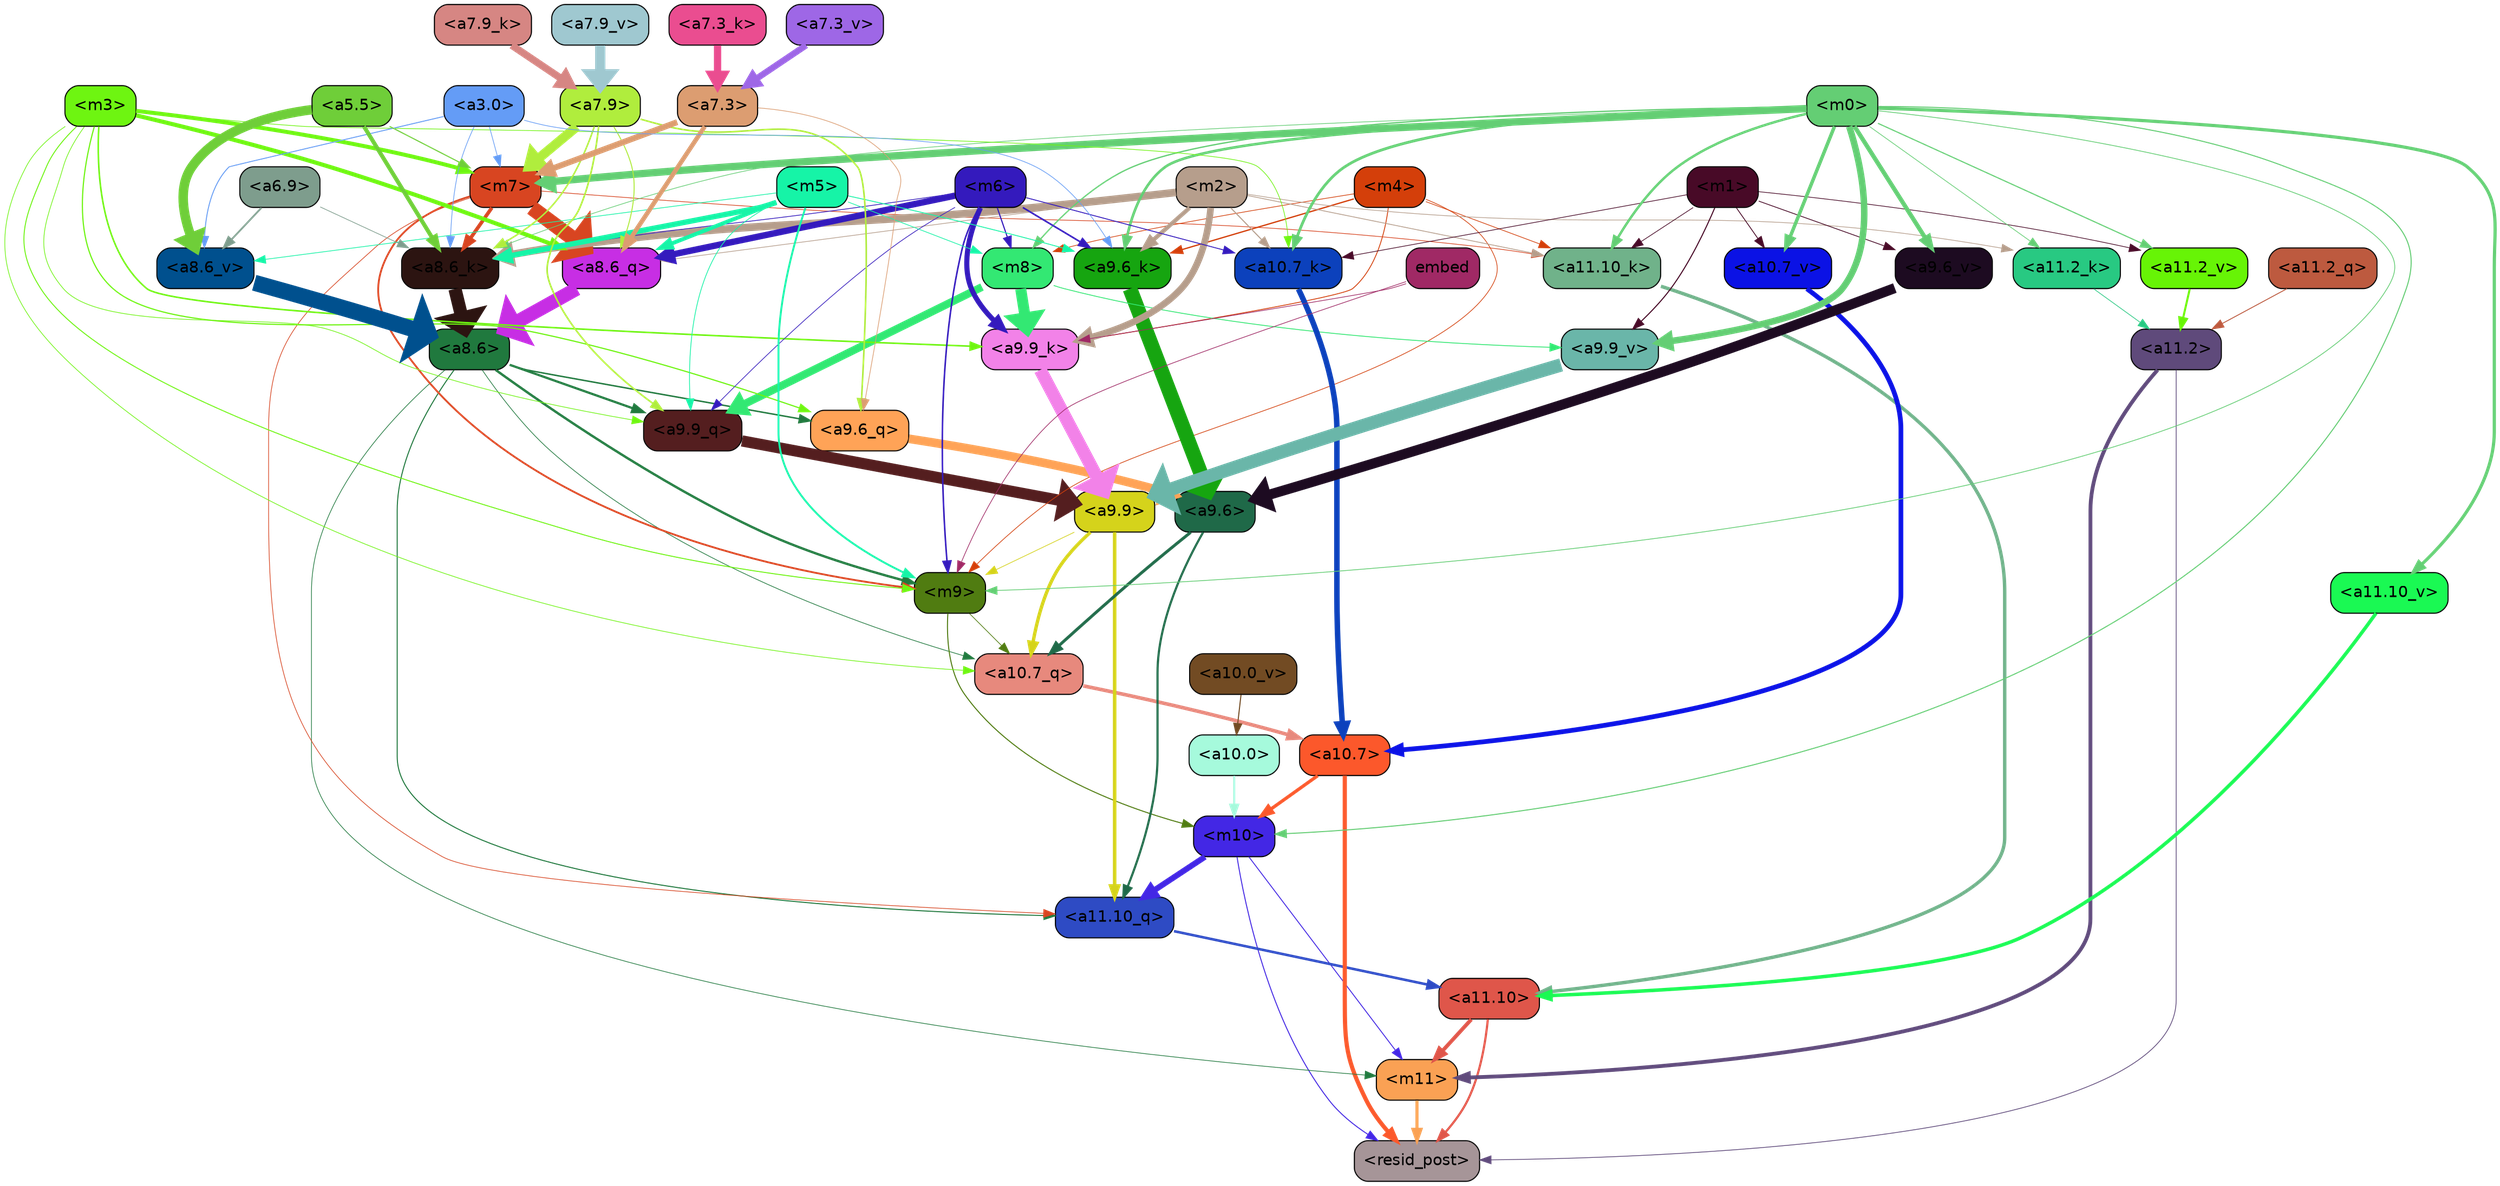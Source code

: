 strict digraph "" {
	graph [bgcolor=transparent,
		layout=dot,
		overlap=false,
		splines=true
	];
	"<m11>"	[color=black,
		fillcolor="#faa154",
		fontname=Helvetica,
		shape=box,
		style="filled, rounded"];
	"<resid_post>"	[color=black,
		fillcolor="#a69598",
		fontname=Helvetica,
		shape=box,
		style="filled, rounded"];
	"<m11>" -> "<resid_post>"	[color="#faa154",
		penwidth=2.702841281890869];
	"<a11.10>"	[color=black,
		fillcolor="#df564a",
		fontname=Helvetica,
		shape=box,
		style="filled, rounded"];
	"<a11.10>" -> "<m11>"	[color="#df564a",
		penwidth=3.3565988540649414];
	"<a11.10>" -> "<resid_post>"	[color="#df564a",
		penwidth=1.9347846508026123];
	"<a11.2>"	[color=black,
		fillcolor="#5f4a7b",
		fontname=Helvetica,
		shape=box,
		style="filled, rounded"];
	"<a11.2>" -> "<m11>"	[color="#5f4a7b",
		penwidth=3.357710838317871];
	"<a11.2>" -> "<resid_post>"	[color="#5f4a7b",
		penwidth=0.6756799221038818];
	"<m10>"	[color=black,
		fillcolor="#4327e5",
		fontname=Helvetica,
		shape=box,
		style="filled, rounded"];
	"<m10>" -> "<m11>"	[color="#4327e5",
		penwidth=0.7995781898498535];
	"<m10>" -> "<resid_post>"	[color="#4327e5",
		penwidth=0.84842848777771];
	"<a11.10_q>"	[color=black,
		fillcolor="#2e4bc4",
		fontname=Helvetica,
		shape=box,
		style="filled, rounded"];
	"<m10>" -> "<a11.10_q>"	[color="#4327e5",
		penwidth=5.131217956542969];
	"<a10.7>"	[color=black,
		fillcolor="#fc582b",
		fontname=Helvetica,
		shape=box,
		style="filled, rounded"];
	"<a10.7>" -> "<resid_post>"	[color="#fc582b",
		penwidth=3.701959013938904];
	"<a10.7>" -> "<m10>"	[color="#fc582b",
		penwidth=2.9233598709106445];
	"<a8.6>"	[color=black,
		fillcolor="#20793e",
		fontname=Helvetica,
		shape=box,
		style="filled, rounded"];
	"<a8.6>" -> "<m11>"	[color="#20793e",
		penwidth=0.6];
	"<a8.6>" -> "<a11.10_q>"	[color="#20793e",
		penwidth=0.8920164108276367];
	"<m9>"	[color=black,
		fillcolor="#507c11",
		fontname=Helvetica,
		shape=box,
		style="filled, rounded"];
	"<a8.6>" -> "<m9>"	[color="#20793e",
		penwidth=2.0895538330078125];
	"<a10.7_q>"	[color=black,
		fillcolor="#e7897d",
		fontname=Helvetica,
		shape=box,
		style="filled, rounded"];
	"<a8.6>" -> "<a10.7_q>"	[color="#20793e",
		penwidth=0.6];
	"<a9.9_q>"	[color=black,
		fillcolor="#541e1f",
		fontname=Helvetica,
		shape=box,
		style="filled, rounded"];
	"<a8.6>" -> "<a9.9_q>"	[color="#20793e",
		penwidth=1.9669651985168457];
	"<a9.6_q>"	[color=black,
		fillcolor="#ffa357",
		fontname=Helvetica,
		shape=box,
		style="filled, rounded"];
	"<a8.6>" -> "<a9.6_q>"	[color="#20793e",
		penwidth=1.2784099578857422];
	"<a11.10_q>" -> "<a11.10>"	[color="#2e4bc4",
		penwidth=2.230653762817383];
	"<a11.2_q>"	[color=black,
		fillcolor="#bd5a3f",
		fontname=Helvetica,
		shape=box,
		style="filled, rounded"];
	"<a11.2_q>" -> "<a11.2>"	[color="#bd5a3f",
		penwidth=0.7805061340332031];
	"<a11.10_k>"	[color=black,
		fillcolor="#70b28a",
		fontname=Helvetica,
		shape=box,
		style="filled, rounded"];
	"<a11.10_k>" -> "<a11.10>"	[color="#70b28a",
		penwidth=3.010073661804199];
	"<a11.2_k>"	[color=black,
		fillcolor="#28c982",
		fontname=Helvetica,
		shape=box,
		style="filled, rounded"];
	"<a11.2_k>" -> "<a11.2>"	[color="#28c982",
		penwidth=0.6];
	"<a11.10_v>"	[color=black,
		fillcolor="#1af953",
		fontname=Helvetica,
		shape=box,
		style="filled, rounded"];
	"<a11.10_v>" -> "<a11.10>"	[color="#1af953",
		penwidth=3.0961761474609375];
	"<a11.2_v>"	[color=black,
		fillcolor="#67f406",
		fontname=Helvetica,
		shape=box,
		style="filled, rounded"];
	"<a11.2_v>" -> "<a11.2>"	[color="#67f406",
		penwidth=1.7951231002807617];
	"<a9.9>"	[color=black,
		fillcolor="#d5d31b",
		fontname=Helvetica,
		shape=box,
		style="filled, rounded"];
	"<a9.9>" -> "<a11.10_q>"	[color="#d5d31b",
		penwidth=3.086172103881836];
	"<a9.9>" -> "<m9>"	[color="#d5d31b",
		penwidth=0.6];
	"<a9.9>" -> "<a10.7_q>"	[color="#d5d31b",
		penwidth=2.9829912185668945];
	"<a9.6>"	[color=black,
		fillcolor="#1f6948",
		fontname=Helvetica,
		shape=box,
		style="filled, rounded"];
	"<a9.6>" -> "<a11.10_q>"	[color="#1f6948",
		penwidth=1.9188203811645508];
	"<a9.6>" -> "<a10.7_q>"	[color="#1f6948",
		penwidth=2.6223926544189453];
	"<m7>"	[color=black,
		fillcolor="#d84521",
		fontname=Helvetica,
		shape=box,
		style="filled, rounded"];
	"<m7>" -> "<a11.10_q>"	[color="#d84521",
		penwidth=0.6];
	"<m7>" -> "<a11.10_k>"	[color="#d84521",
		penwidth=0.6];
	"<m7>" -> "<m9>"	[color="#d84521",
		penwidth=1.602376937866211];
	"<a8.6_q>"	[color=black,
		fillcolor="#c72ee4",
		fontname=Helvetica,
		shape=box,
		style="filled, rounded"];
	"<m7>" -> "<a8.6_q>"	[color="#d84521",
		penwidth=13.241378784179688];
	"<a8.6_k>"	[color=black,
		fillcolor="#2c1411",
		fontname=Helvetica,
		shape=box,
		style="filled, rounded"];
	"<m7>" -> "<a8.6_k>"	[color="#d84521",
		penwidth=3.1968326568603516];
	"<m4>"	[color=black,
		fillcolor="#d43f0a",
		fontname=Helvetica,
		shape=box,
		style="filled, rounded"];
	"<m4>" -> "<a11.10_k>"	[color="#d43f0a",
		penwidth=0.6];
	"<m4>" -> "<m9>"	[color="#d43f0a",
		penwidth=0.6];
	"<a9.9_k>"	[color=black,
		fillcolor="#f282e8",
		fontname=Helvetica,
		shape=box,
		style="filled, rounded"];
	"<m4>" -> "<a9.9_k>"	[color="#d43f0a",
		penwidth=0.7440586090087891];
	"<a9.6_k>"	[color=black,
		fillcolor="#16a510",
		fontname=Helvetica,
		shape=box,
		style="filled, rounded"];
	"<m4>" -> "<a9.6_k>"	[color="#d43f0a",
		penwidth=1.1381549835205078];
	"<m8>"	[color=black,
		fillcolor="#33e873",
		fontname=Helvetica,
		shape=box,
		style="filled, rounded"];
	"<m4>" -> "<m8>"	[color="#d43f0a",
		penwidth=0.6];
	"<m2>"	[color=black,
		fillcolor="#b69e8c",
		fontname=Helvetica,
		shape=box,
		style="filled, rounded"];
	"<m2>" -> "<a11.10_k>"	[color="#b69e8c",
		penwidth=0.7053709030151367];
	"<m2>" -> "<a11.2_k>"	[color="#b69e8c",
		penwidth=0.6];
	"<a10.7_k>"	[color=black,
		fillcolor="#0c41bc",
		fontname=Helvetica,
		shape=box,
		style="filled, rounded"];
	"<m2>" -> "<a10.7_k>"	[color="#b69e8c",
		penwidth=0.9458351135253906];
	"<m2>" -> "<a9.9_k>"	[color="#b69e8c",
		penwidth=5.899354457855225];
	"<m2>" -> "<a9.6_k>"	[color="#b69e8c",
		penwidth=3.641721725463867];
	"<m2>" -> "<a8.6_q>"	[color="#b69e8c",
		penwidth=0.6];
	"<m2>" -> "<a8.6_k>"	[color="#b69e8c",
		penwidth=6.741854667663574];
	"<m1>"	[color=black,
		fillcolor="#480a27",
		fontname=Helvetica,
		shape=box,
		style="filled, rounded"];
	"<m1>" -> "<a11.10_k>"	[color="#480a27",
		penwidth=0.6];
	"<m1>" -> "<a11.2_v>"	[color="#480a27",
		penwidth=0.6];
	"<m1>" -> "<a10.7_k>"	[color="#480a27",
		penwidth=0.6];
	"<a10.7_v>"	[color=black,
		fillcolor="#0b12e5",
		fontname=Helvetica,
		shape=box,
		style="filled, rounded"];
	"<m1>" -> "<a10.7_v>"	[color="#480a27",
		penwidth=0.7276821136474609];
	"<a9.9_v>"	[color=black,
		fillcolor="#6ab6a9",
		fontname=Helvetica,
		shape=box,
		style="filled, rounded"];
	"<m1>" -> "<a9.9_v>"	[color="#480a27",
		penwidth=0.9372577667236328];
	"<a9.6_v>"	[color=black,
		fillcolor="#1d0b21",
		fontname=Helvetica,
		shape=box,
		style="filled, rounded"];
	"<m1>" -> "<a9.6_v>"	[color="#480a27",
		penwidth=0.6895580291748047];
	"<m0>"	[color=black,
		fillcolor="#64ce74",
		fontname=Helvetica,
		shape=box,
		style="filled, rounded"];
	"<m0>" -> "<m10>"	[color="#64ce74",
		penwidth=0.9029474258422852];
	"<m0>" -> "<a11.10_k>"	[color="#64ce74",
		penwidth=2.144052505493164];
	"<m0>" -> "<a11.2_k>"	[color="#64ce74",
		penwidth=0.6134786605834961];
	"<m0>" -> "<a11.10_v>"	[color="#64ce74",
		penwidth=2.813839912414551];
	"<m0>" -> "<a11.2_v>"	[color="#64ce74",
		penwidth=0.9900531768798828];
	"<m0>" -> "<m7>"	[color="#64ce74",
		penwidth=6.471525192260742];
	"<m0>" -> "<m9>"	[color="#64ce74",
		penwidth=0.6837482452392578];
	"<m0>" -> "<a10.7_k>"	[color="#64ce74",
		penwidth=2.4311294555664062];
	"<m0>" -> "<a10.7_v>"	[color="#64ce74",
		penwidth=3.061185836791992];
	"<m0>" -> "<a9.6_k>"	[color="#64ce74",
		penwidth=2.3033218383789062];
	"<m0>" -> "<a9.9_v>"	[color="#64ce74",
		penwidth=5.749459266662598];
	"<m0>" -> "<a9.6_v>"	[color="#64ce74",
		penwidth=3.8124656677246094];
	"<m0>" -> "<m8>"	[color="#64ce74",
		penwidth=1.1439266204833984];
	"<m0>" -> "<a8.6_k>"	[color="#64ce74",
		penwidth=0.6];
	"<a10.0>"	[color=black,
		fillcolor="#a6fadc",
		fontname=Helvetica,
		shape=box,
		style="filled, rounded"];
	"<a10.0>" -> "<m10>"	[color="#a6fadc",
		penwidth=1.7953290939331055];
	"<m9>" -> "<m10>"	[color="#507c11",
		penwidth=0.8976783752441406];
	"<m9>" -> "<a10.7_q>"	[color="#507c11",
		penwidth=0.6];
	"<a10.7_q>" -> "<a10.7>"	[color="#e7897d",
		penwidth=3.1667375564575195];
	"<a10.7_k>" -> "<a10.7>"	[color="#0c41bc",
		penwidth=4.86921501159668];
	"<a10.7_v>" -> "<a10.7>"	[color="#0b12e5",
		penwidth=4.189113616943359];
	"<a10.0_v>"	[color=black,
		fillcolor="#724b23",
		fontname=Helvetica,
		shape=box,
		style="filled, rounded"];
	"<a10.0_v>" -> "<a10.0>"	[color="#724b23",
		penwidth=0.9297943115234375];
	"<m3>"	[color=black,
		fillcolor="#6ef511",
		fontname=Helvetica,
		shape=box,
		style="filled, rounded"];
	"<m3>" -> "<m7>"	[color="#6ef511",
		penwidth=3.516108512878418];
	"<m3>" -> "<m9>"	[color="#6ef511",
		penwidth=0.8340511322021484];
	"<m3>" -> "<a10.7_q>"	[color="#6ef511",
		penwidth=0.6];
	"<m3>" -> "<a10.7_k>"	[color="#6ef511",
		penwidth=0.6];
	"<m3>" -> "<a9.9_q>"	[color="#6ef511",
		penwidth=0.6];
	"<m3>" -> "<a9.6_q>"	[color="#6ef511",
		penwidth=1.023146629333496];
	"<m3>" -> "<a9.9_k>"	[color="#6ef511",
		penwidth=1.3686113357543945];
	"<m3>" -> "<a8.6_q>"	[color="#6ef511",
		penwidth=3.662356376647949];
	"<m6>"	[color=black,
		fillcolor="#341abd",
		fontname=Helvetica,
		shape=box,
		style="filled, rounded"];
	"<m6>" -> "<m9>"	[color="#341abd",
		penwidth=1.3627052307128906];
	"<m6>" -> "<a10.7_k>"	[color="#341abd",
		penwidth=0.7860317230224609];
	"<m6>" -> "<a9.9_q>"	[color="#341abd",
		penwidth=0.6];
	"<m6>" -> "<a9.9_k>"	[color="#341abd",
		penwidth=4.531258583068848];
	"<m6>" -> "<a9.6_k>"	[color="#341abd",
		penwidth=1.4181280136108398];
	"<m6>" -> "<m8>"	[color="#341abd",
		penwidth=1.0155630111694336];
	"<m6>" -> "<a8.6_q>"	[color="#341abd",
		penwidth=5.633528709411621];
	"<m6>" -> "<a8.6_k>"	[color="#341abd",
		penwidth=0.6571521759033203];
	"<m5>"	[color=black,
		fillcolor="#16f4a7",
		fontname=Helvetica,
		shape=box,
		style="filled, rounded"];
	"<m5>" -> "<m9>"	[color="#16f4a7",
		penwidth=1.681243896484375];
	"<m5>" -> "<a9.9_q>"	[color="#16f4a7",
		penwidth=0.6613569259643555];
	"<m5>" -> "<a9.6_k>"	[color="#16f4a7",
		penwidth=0.758631706237793];
	"<m5>" -> "<m8>"	[color="#16f4a7",
		penwidth=0.6134414672851562];
	"<m5>" -> "<a8.6_q>"	[color="#16f4a7",
		penwidth=3.4897823333740234];
	"<m5>" -> "<a8.6_k>"	[color="#16f4a7",
		penwidth=4.6982269287109375];
	"<a8.6_v>"	[color=black,
		fillcolor="#00508e",
		fontname=Helvetica,
		shape=box,
		style="filled, rounded"];
	"<m5>" -> "<a8.6_v>"	[color="#16f4a7",
		penwidth=0.6290683746337891];
	embed	[color=black,
		fillcolor="#a02965",
		fontname=Helvetica,
		shape=box,
		style="filled, rounded"];
	embed -> "<m9>"	[color="#a02965",
		penwidth=0.6];
	embed -> "<a9.9_k>"	[color="#a02965",
		penwidth=0.6];
	"<a9.9_q>" -> "<a9.9>"	[color="#541e1f",
		penwidth=9.939762115478516];
	"<a9.6_q>" -> "<a9.6>"	[color="#ffa357",
		penwidth=7.661715507507324];
	"<a9.9_k>" -> "<a9.9>"	[color="#f282e8",
		penwidth=11.399191856384277];
	"<a9.6_k>" -> "<a9.6>"	[color="#16a510",
		penwidth=13.081165313720703];
	"<a9.9_v>" -> "<a9.9>"	[color="#6ab6a9",
		penwidth=11.790493965148926];
	"<a9.6_v>" -> "<a9.6>"	[color="#1d0b21",
		penwidth=8.907938003540039];
	"<m8>" -> "<a9.9_q>"	[color="#33e873",
		penwidth=6.900845050811768];
	"<m8>" -> "<a9.9_k>"	[color="#33e873",
		penwidth=9.720273971557617];
	"<m8>" -> "<a9.9_v>"	[color="#33e873",
		penwidth=0.7325820922851562];
	"<a7.9>"	[color=black,
		fillcolor="#b0ed3d",
		fontname=Helvetica,
		shape=box,
		style="filled, rounded"];
	"<a7.9>" -> "<m7>"	[color="#b0ed3d",
		penwidth=8.380303382873535];
	"<a7.9>" -> "<a9.9_q>"	[color="#b0ed3d",
		penwidth=1.4397644996643066];
	"<a7.9>" -> "<a9.6_q>"	[color="#b0ed3d",
		penwidth=1.3931035995483398];
	"<a7.9>" -> "<a8.6_q>"	[color="#b0ed3d",
		penwidth=0.8684206008911133];
	"<a7.9>" -> "<a8.6_k>"	[color="#b0ed3d",
		penwidth=1.3346061706542969];
	"<a7.3>"	[color=black,
		fillcolor="#dc9d71",
		fontname=Helvetica,
		shape=box,
		style="filled, rounded"];
	"<a7.3>" -> "<m7>"	[color="#dc9d71",
		penwidth=5.218400001525879];
	"<a7.3>" -> "<a9.6_q>"	[color="#dc9d71",
		penwidth=0.6];
	"<a7.3>" -> "<a8.6_q>"	[color="#dc9d71",
		penwidth=3.9724788665771484];
	"<a3.0>"	[color=black,
		fillcolor="#649cf6",
		fontname=Helvetica,
		shape=box,
		style="filled, rounded"];
	"<a3.0>" -> "<m7>"	[color="#649cf6",
		penwidth=0.6];
	"<a3.0>" -> "<a9.6_k>"	[color="#649cf6",
		penwidth=0.6];
	"<a3.0>" -> "<a8.6_k>"	[color="#649cf6",
		penwidth=0.6];
	"<a3.0>" -> "<a8.6_v>"	[color="#649cf6",
		penwidth=0.8148288726806641];
	"<a8.6_q>" -> "<a8.6>"	[color="#c72ee4",
		penwidth=12.358373165130615];
	"<a8.6_k>" -> "<a8.6>"	[color="#2c1411",
		penwidth=11.655789375305176];
	"<a8.6_v>" -> "<a8.6>"	[color="#00508e",
		penwidth=14.296124935150146];
	"<a6.9>"	[color=black,
		fillcolor="#7e9d8d",
		fontname=Helvetica,
		shape=box,
		style="filled, rounded"];
	"<a6.9>" -> "<a8.6_k>"	[color="#7e9d8d",
		penwidth=0.6];
	"<a6.9>" -> "<a8.6_v>"	[color="#7e9d8d",
		penwidth=1.563425064086914];
	"<a5.5>"	[color=black,
		fillcolor="#6fce39",
		fontname=Helvetica,
		shape=box,
		style="filled, rounded"];
	"<a5.5>" -> "<m7>"	[color="#6fce39",
		penwidth=0.94769287109375];
	"<a5.5>" -> "<a8.6_k>"	[color="#6fce39",
		penwidth=3.608060836791992];
	"<a5.5>" -> "<a8.6_v>"	[color="#6fce39",
		penwidth=8.398509979248047];
	"<a7.9_k>"	[color=black,
		fillcolor="#d68683",
		fontname=Helvetica,
		shape=box,
		style="filled, rounded"];
	"<a7.9_k>" -> "<a7.9>"	[color="#d68683",
		penwidth=6.416324615478516];
	"<a7.3_k>"	[color=black,
		fillcolor="#ea4d90",
		fontname=Helvetica,
		shape=box,
		style="filled, rounded"];
	"<a7.3_k>" -> "<a7.3>"	[color="#ea4d90",
		penwidth=6.420154571533203];
	"<a7.9_v>"	[color=black,
		fillcolor="#9fc8d0",
		fontname=Helvetica,
		shape=box,
		style="filled, rounded"];
	"<a7.9_v>" -> "<a7.9>"	[color="#9fc8d0",
		penwidth=9.050997257232666];
	"<a7.3_v>"	[color=black,
		fillcolor="#9e67e6",
		fontname=Helvetica,
		shape=box,
		style="filled, rounded"];
	"<a7.3_v>" -> "<a7.3>"	[color="#9e67e6",
		penwidth=5.585755348205566];
}
